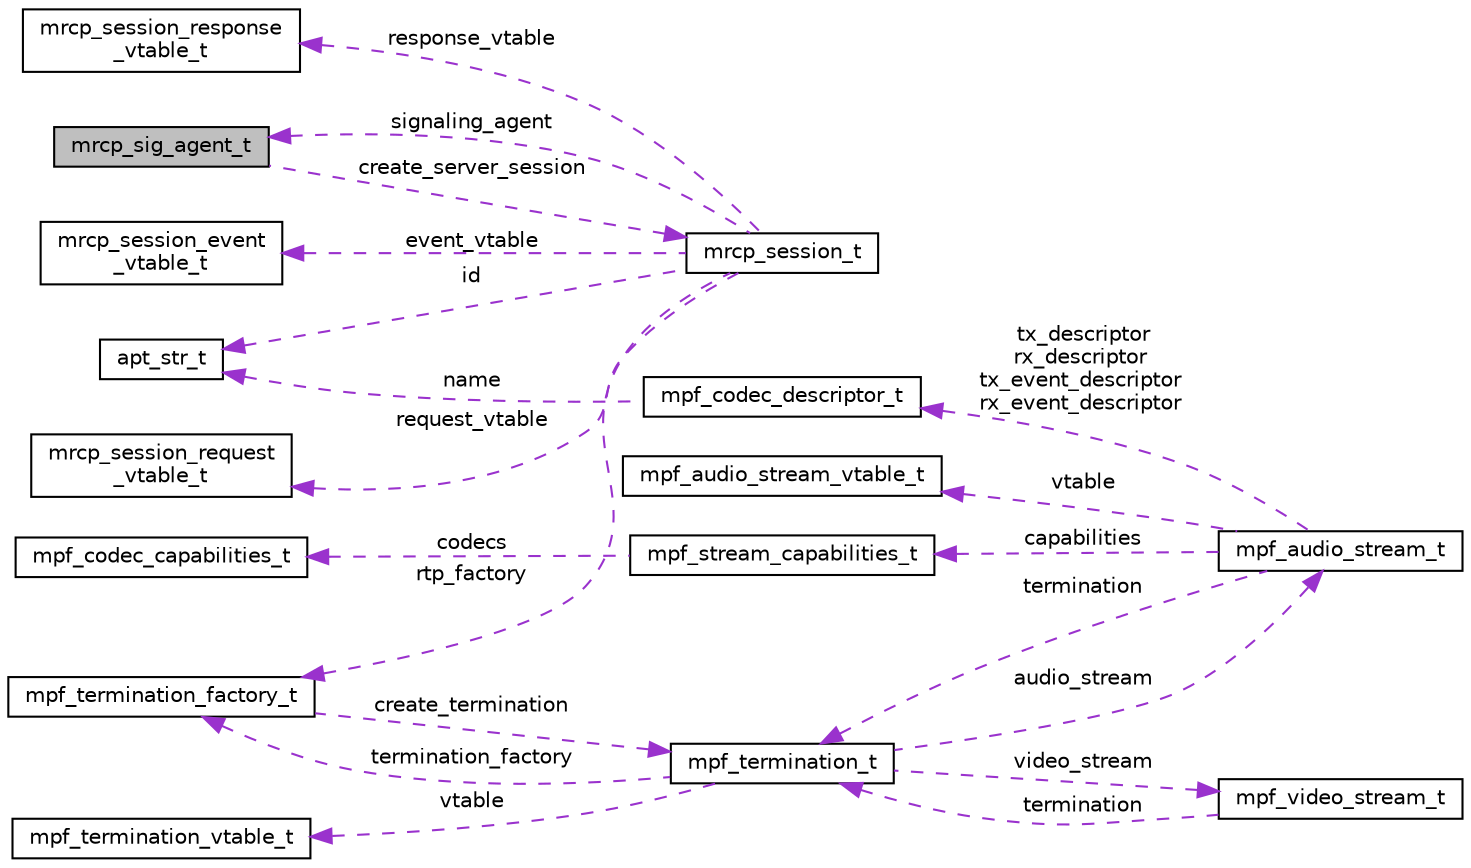 digraph "mrcp_sig_agent_t"
{
  edge [fontname="Helvetica",fontsize="10",labelfontname="Helvetica",labelfontsize="10"];
  node [fontname="Helvetica",fontsize="10",shape=record];
  rankdir="LR";
  Node1 [label="mrcp_sig_agent_t",height=0.2,width=0.4,color="black", fillcolor="grey75", style="filled", fontcolor="black"];
  Node2 -> Node1 [dir="back",color="darkorchid3",fontsize="10",style="dashed",label=" create_server_session" ,fontname="Helvetica"];
  Node2 [label="mrcp_session_t",height=0.2,width=0.4,color="black", fillcolor="white", style="filled",URL="$structmrcp__session__t.html"];
  Node3 -> Node2 [dir="back",color="darkorchid3",fontsize="10",style="dashed",label=" event_vtable" ,fontname="Helvetica"];
  Node3 [label="mrcp_session_event\l_vtable_t",height=0.2,width=0.4,color="black", fillcolor="white", style="filled",URL="$structmrcp__session__event__vtable__t.html"];
  Node4 -> Node2 [dir="back",color="darkorchid3",fontsize="10",style="dashed",label=" rtp_factory" ,fontname="Helvetica"];
  Node4 [label="mpf_termination_factory_t",height=0.2,width=0.4,color="black", fillcolor="white", style="filled",URL="$structmpf__termination__factory__t.html"];
  Node5 -> Node4 [dir="back",color="darkorchid3",fontsize="10",style="dashed",label=" create_termination" ,fontname="Helvetica"];
  Node5 [label="mpf_termination_t",height=0.2,width=0.4,color="black", fillcolor="white", style="filled",URL="$structmpf__termination__t.html"];
  Node6 -> Node5 [dir="back",color="darkorchid3",fontsize="10",style="dashed",label=" vtable" ,fontname="Helvetica"];
  Node6 [label="mpf_termination_vtable_t",height=0.2,width=0.4,color="black", fillcolor="white", style="filled",URL="$structmpf__termination__vtable__t.html"];
  Node4 -> Node5 [dir="back",color="darkorchid3",fontsize="10",style="dashed",label=" termination_factory" ,fontname="Helvetica"];
  Node7 -> Node5 [dir="back",color="darkorchid3",fontsize="10",style="dashed",label=" audio_stream" ,fontname="Helvetica"];
  Node7 [label="mpf_audio_stream_t",height=0.2,width=0.4,color="black", fillcolor="white", style="filled",URL="$structmpf__audio__stream__t.html"];
  Node8 -> Node7 [dir="back",color="darkorchid3",fontsize="10",style="dashed",label=" vtable" ,fontname="Helvetica"];
  Node8 [label="mpf_audio_stream_vtable_t",height=0.2,width=0.4,color="black", fillcolor="white", style="filled",URL="$structmpf__audio__stream__vtable__t.html"];
  Node9 -> Node7 [dir="back",color="darkorchid3",fontsize="10",style="dashed",label=" capabilities" ,fontname="Helvetica"];
  Node9 [label="mpf_stream_capabilities_t",height=0.2,width=0.4,color="black", fillcolor="white", style="filled",URL="$structmpf__stream__capabilities__t.html"];
  Node10 -> Node9 [dir="back",color="darkorchid3",fontsize="10",style="dashed",label=" codecs" ,fontname="Helvetica"];
  Node10 [label="mpf_codec_capabilities_t",height=0.2,width=0.4,color="black", fillcolor="white", style="filled",URL="$structmpf__codec__capabilities__t.html"];
  Node11 -> Node7 [dir="back",color="darkorchid3",fontsize="10",style="dashed",label=" tx_descriptor\nrx_descriptor\ntx_event_descriptor\nrx_event_descriptor" ,fontname="Helvetica"];
  Node11 [label="mpf_codec_descriptor_t",height=0.2,width=0.4,color="black", fillcolor="white", style="filled",URL="$structmpf__codec__descriptor__t.html"];
  Node12 -> Node11 [dir="back",color="darkorchid3",fontsize="10",style="dashed",label=" name" ,fontname="Helvetica"];
  Node12 [label="apt_str_t",height=0.2,width=0.4,color="black", fillcolor="white", style="filled",URL="$structapt__str__t.html"];
  Node5 -> Node7 [dir="back",color="darkorchid3",fontsize="10",style="dashed",label=" termination" ,fontname="Helvetica"];
  Node13 -> Node5 [dir="back",color="darkorchid3",fontsize="10",style="dashed",label=" video_stream" ,fontname="Helvetica"];
  Node13 [label="mpf_video_stream_t",height=0.2,width=0.4,color="black", fillcolor="white", style="filled",URL="$structmpf__video__stream__t.html"];
  Node5 -> Node13 [dir="back",color="darkorchid3",fontsize="10",style="dashed",label=" termination" ,fontname="Helvetica"];
  Node12 -> Node2 [dir="back",color="darkorchid3",fontsize="10",style="dashed",label=" id" ,fontname="Helvetica"];
  Node14 -> Node2 [dir="back",color="darkorchid3",fontsize="10",style="dashed",label=" request_vtable" ,fontname="Helvetica"];
  Node14 [label="mrcp_session_request\l_vtable_t",height=0.2,width=0.4,color="black", fillcolor="white", style="filled",URL="$structmrcp__session__request__vtable__t.html"];
  Node1 -> Node2 [dir="back",color="darkorchid3",fontsize="10",style="dashed",label=" signaling_agent" ,fontname="Helvetica"];
  Node15 -> Node2 [dir="back",color="darkorchid3",fontsize="10",style="dashed",label=" response_vtable" ,fontname="Helvetica"];
  Node15 [label="mrcp_session_response\l_vtable_t",height=0.2,width=0.4,color="black", fillcolor="white", style="filled",URL="$structmrcp__session__response__vtable__t.html"];
}
